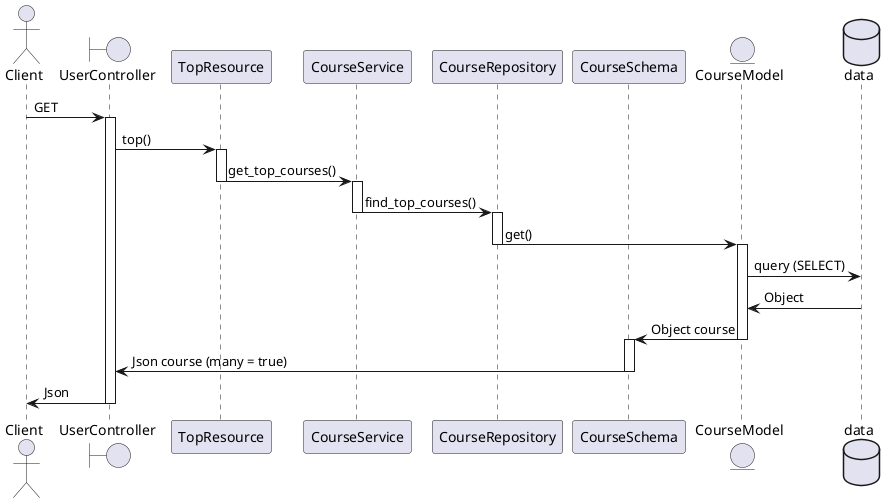 @startuml

' Obtener Top 10 de cursos.

actor Client
boundary UserController

participant TopResource
participant CourseService
participant CourseRepository
participant CourseSchema
entity CourseModel
database data

Client -> UserController: GET
activate UserController
UserController -> TopResource: top()
activate TopResource
TopResource -> CourseService: get_top_courses()
deactivate TopResource
activate CourseService
CourseService -> CourseRepository: find_top_courses()
deactivate CourseService
activate CourseRepository
CourseRepository -> CourseModel: get()
deactivate CourseRepository
activate CourseModel
CourseModel -> data: query (SELECT)
CourseModel <- data: Object
CourseModel -> CourseSchema: Object course
deactivate CourseModel
activate CourseSchema
CourseSchema -> UserController: Json course (many = true)
deactivate CourseSchema
UserController -> Client : Json
deactivate UserController

@enduml